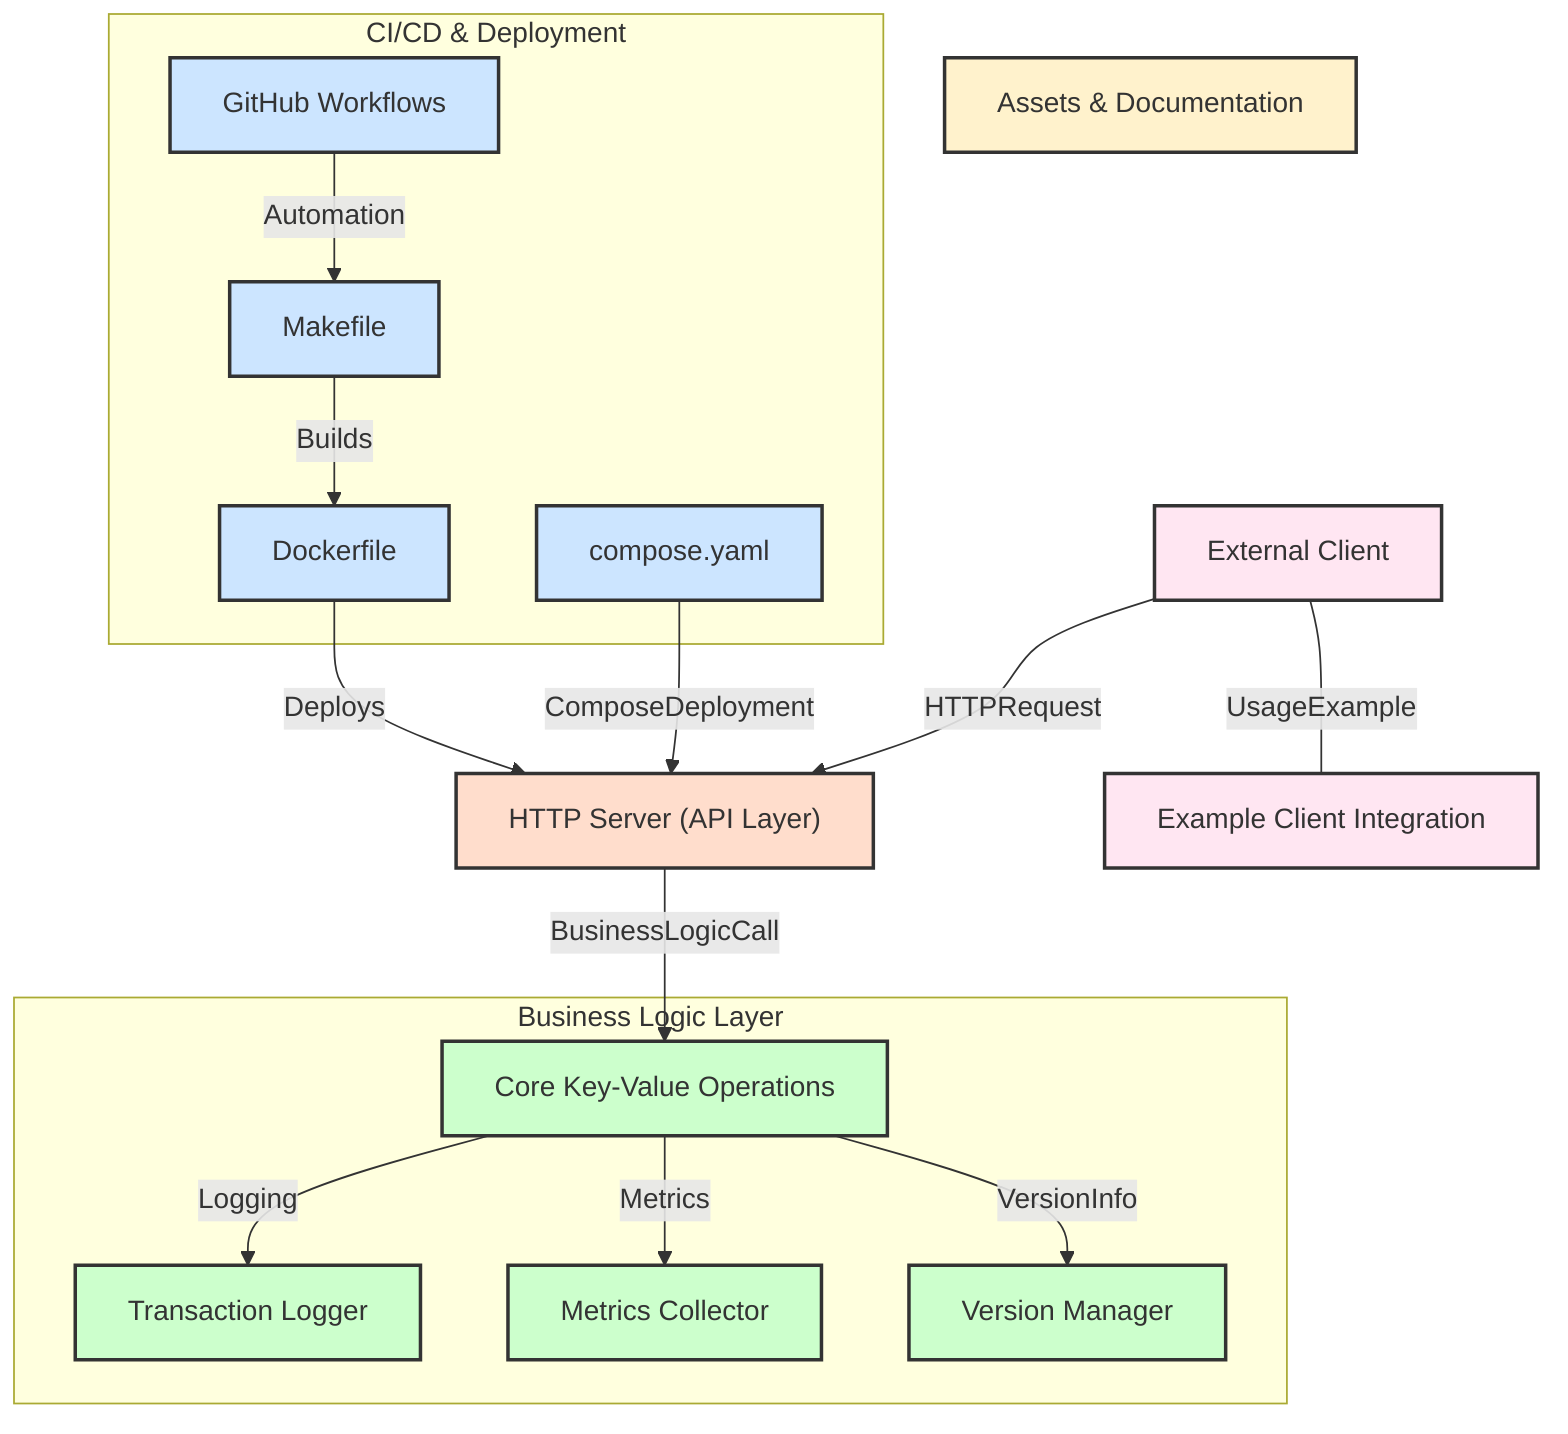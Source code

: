 flowchart TD
    A["External Client"]:::external
    B["HTTP Server (API Layer)"]:::server
    subgraph "Business Logic Layer"
        C["Core Key-Value Operations"]:::logic
        D["Transaction Logger"]:::logic
        E["Metrics Collector"]:::logic
        F["Version Manager"]:::logic
    end
    subgraph "CI/CD & Deployment"
        G["GitHub Workflows"]:::cicd
        H["Makefile"]:::cicd
        I["Dockerfile"]:::cicd
        J["compose.yaml"]:::cicd
    end
    K["Assets & Documentation"]:::doc
    L["Example Client Integration"]:::external

    A -->|"HTTPRequest"| B
    B -->|"BusinessLogicCall"| C
    C -->|"Logging"| D
    C -->|"Metrics"| E
    C -->|"VersionInfo"| F

    G -->|"Automation"| H
    H -->|"Builds"| I
    I -->|"Deploys"| B
    J -->|"ComposeDeployment"| B

    A ---|"UsageExample"| L

    %% Click Events
    click B "https://github.com/davidaparicio/gokvs/tree/main/cmd/server"
    click C "https://github.com/davidaparicio/gokvs/tree/main/internal"
    click G "https://github.com/davidaparicio/gokvs/tree/main/.github/workflows"
    click H "https://github.com/davidaparicio/gokvs/tree/main/Makefile"
    click I "https://github.com/davidaparicio/gokvs/tree/main/Dockerfile"
    click J "https://github.com/davidaparicio/gokvs/blob/main/compose.yaml"
    click K "https://github.com/davidaparicio/gokvs/tree/main/assets"
    click L "https://github.com/davidaparicio/gokvs/tree/main/examples/slowloris"

    %% Styles
    classDef server fill:#FFDDCC,stroke:#333,stroke-width:2px;
    classDef logic fill:#CCFFCC,stroke:#333,stroke-width:2px;
    classDef cicd fill:#CCE5FF,stroke:#333,stroke-width:2px;
    classDef external fill:#FFE6F2,stroke:#333,stroke-width:2px;
    classDef doc fill:#FFF2CC,stroke:#333,stroke-width:2px;